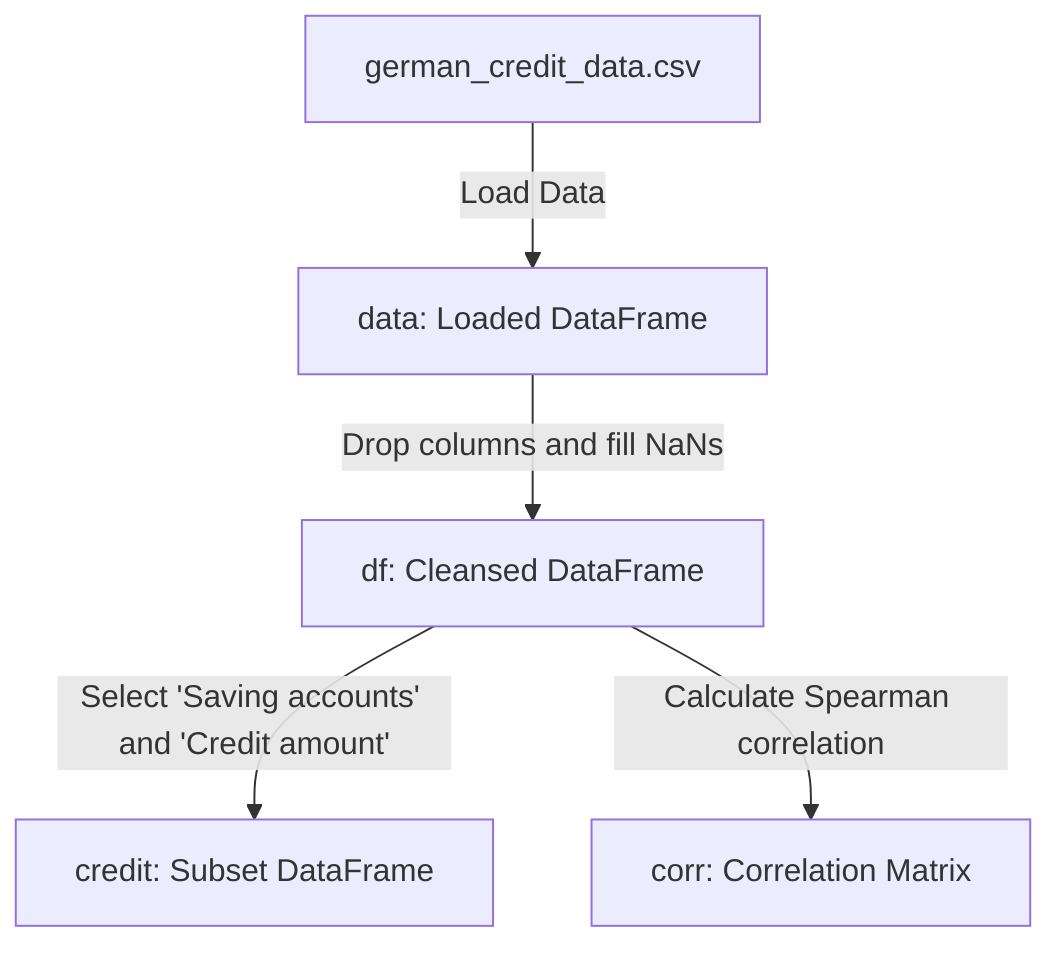 flowchart TD
    %% Node for data source
    A["german_credit_data.csv"]
    click A href "/kaggle/input/german-credit/german_credit_data.csv" "Opens German credit data source"
    %% Node for data loading
    B["data: Loaded DataFrame"]
    %% Node for data cleansing
    C["df: Cleansed DataFrame"]
    %%Node for subset creation
    D["credit: Subset DataFrame"]
    %%Node for Correlation Matrix
    E["corr: Correlation Matrix"]
    %% Links
    A -->|Load Data| B
    B -->|Drop columns and fill NaNs| C
    C -->|Select 'Saving accounts' and 'Credit amount'| D
    C -->|Calculate Spearman correlation| E
    
    %% Comments for each node
    %% A: Node to represent the source CSV file for German credit data
    %% B: Node to represent the DataFrame after loading the CSV file
    %% C: Node to represent the DataFrame after data cleansing operations
    %% D: Node to represent the subset of data used for saving accounts analysis
    %% E: Node to represent the correlation matrix computed from the DataFrame
